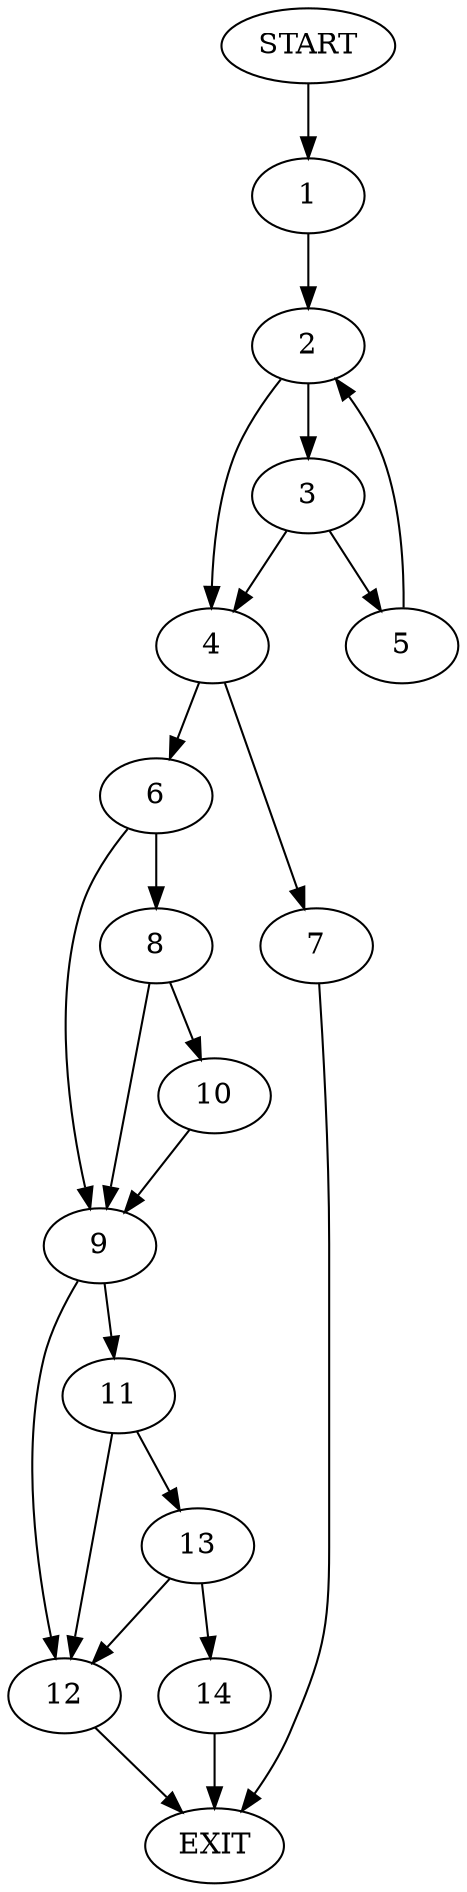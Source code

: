 digraph {
0 [label="START"]
15 [label="EXIT"]
0 -> 1
1 -> 2
2 -> 3
2 -> 4
3 -> 5
3 -> 4
4 -> 6
4 -> 7
5 -> 2
7 -> 15
6 -> 8
6 -> 9
8 -> 10
8 -> 9
9 -> 11
9 -> 12
10 -> 9
12 -> 15
11 -> 13
11 -> 12
13 -> 14
13 -> 12
14 -> 15
}
